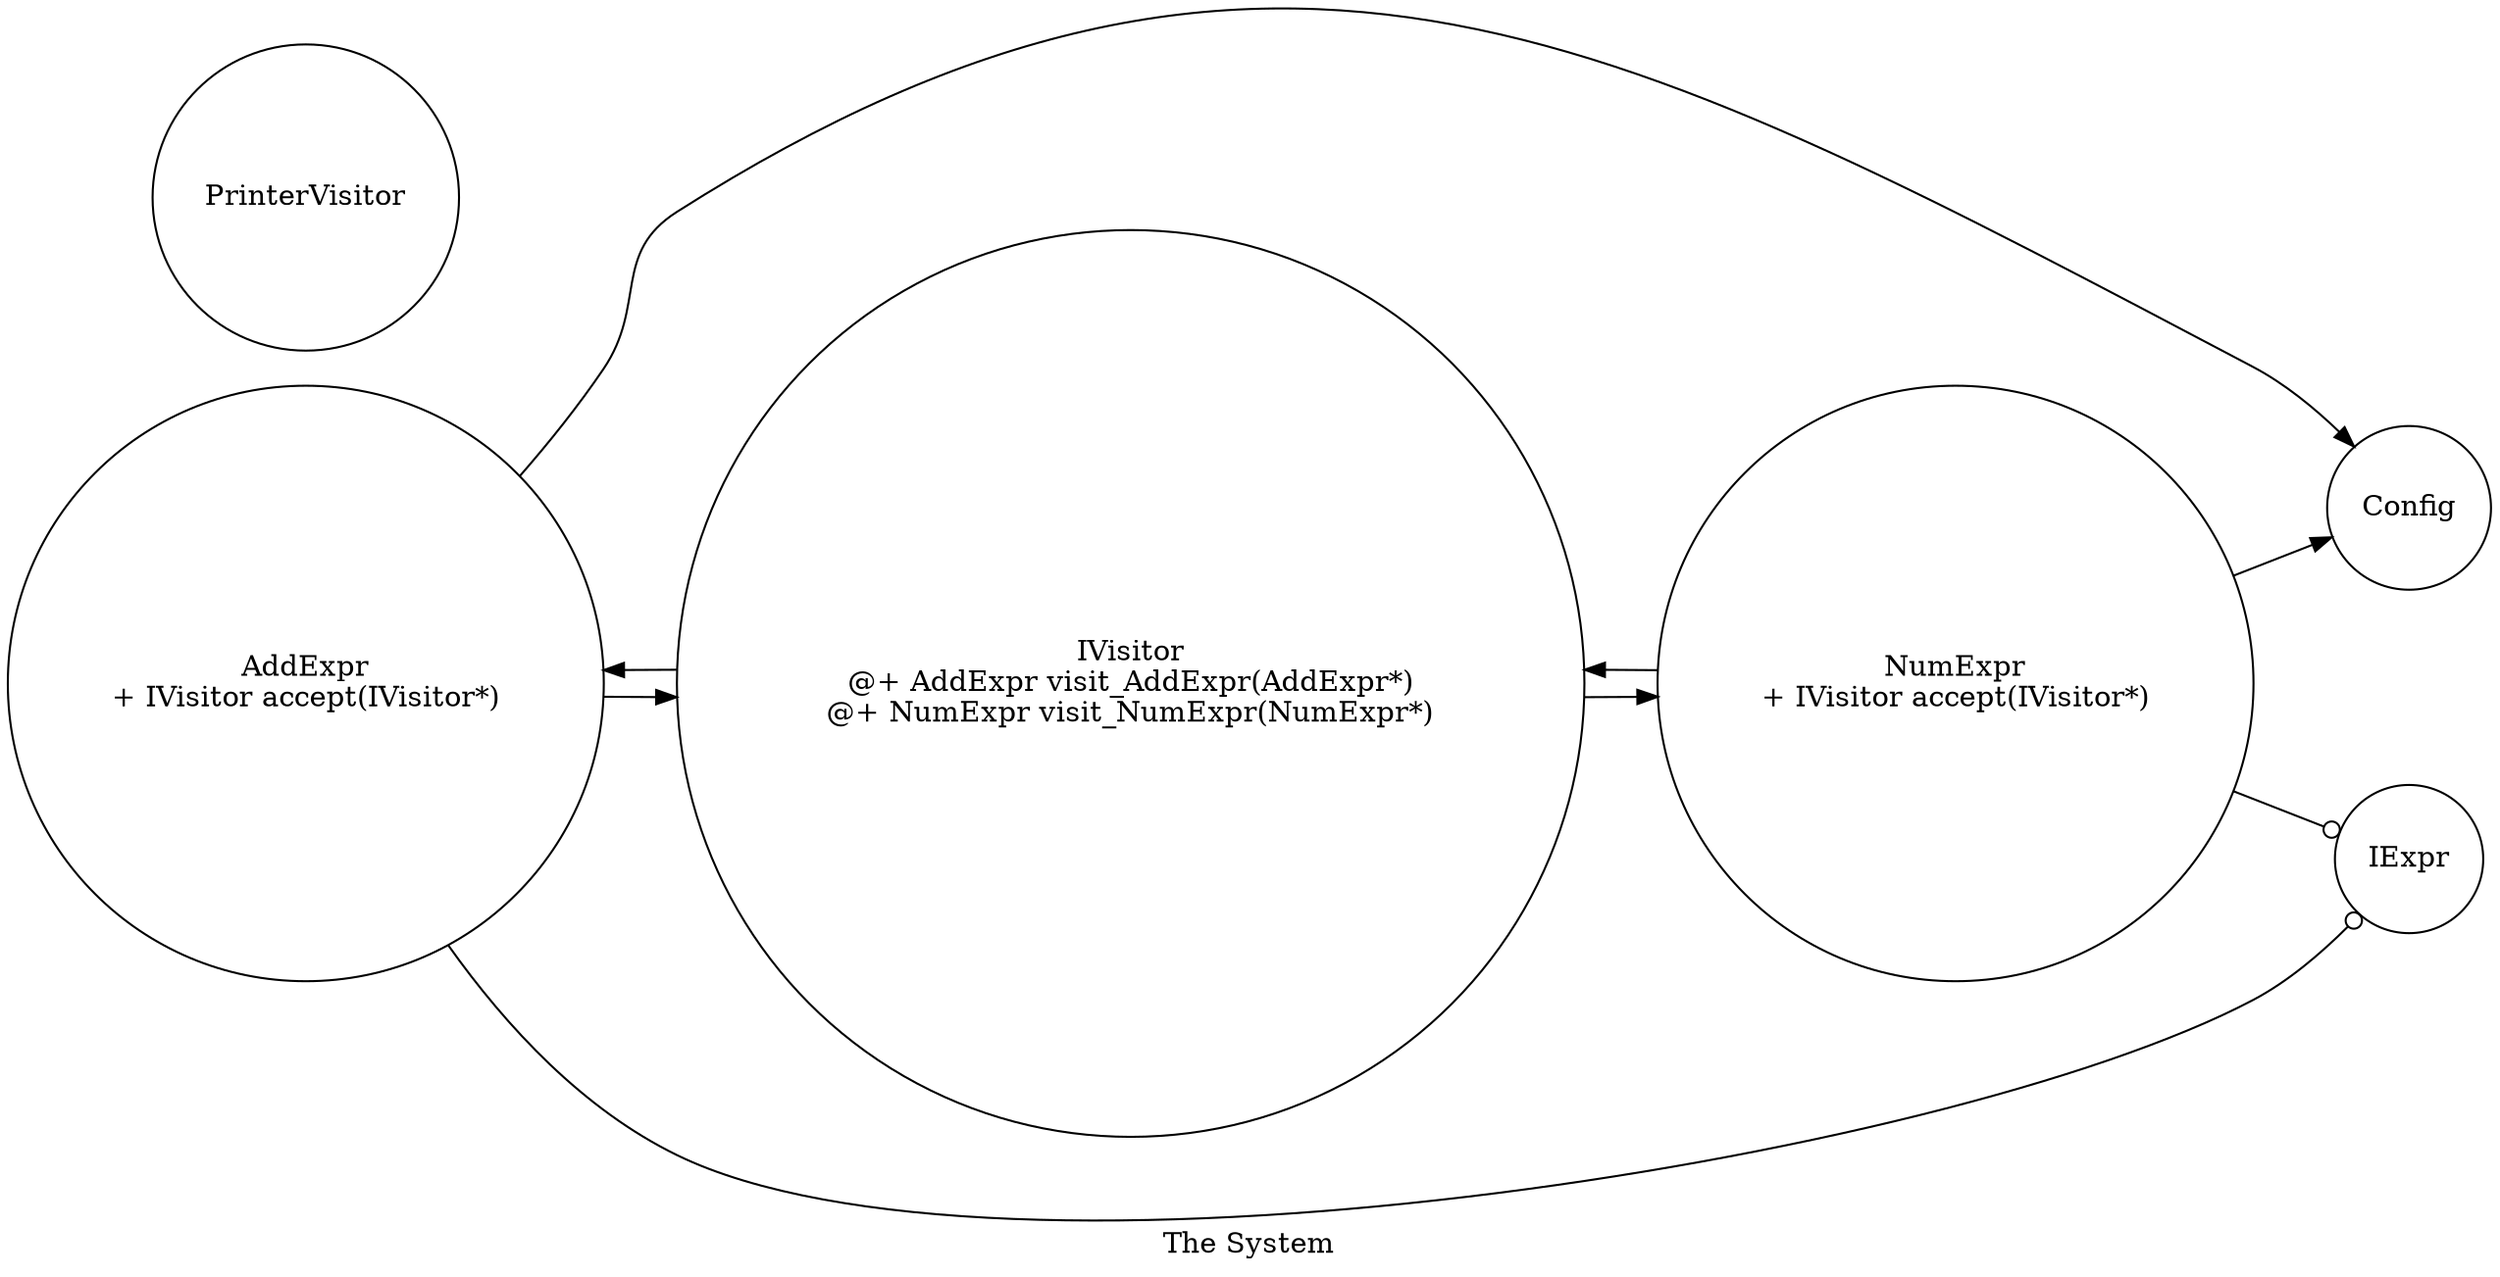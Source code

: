 digraph example {
rankdir=LR;
node [shape=circle];
AddExpr [label="AddExpr
+ IVisitor accept(IVisitor*)"];
Config [label="Config"];
IExpr [label="IExpr"];
IVisitor [label="IVisitor
@+ AddExpr visit_AddExpr(AddExpr*)
@+ NumExpr visit_NumExpr(NumExpr*)"];
NumExpr [label="NumExpr
+ IVisitor accept(IVisitor*)"];
PrinterVisitor [label="PrinterVisitor"];

AddExpr -> IExpr[arrowhead=odot];
AddExpr -> Config[arrowhead=normal];
AddExpr -> IVisitor[arrowhead=normal];
IVisitor -> AddExpr[arrowhead=normal];
IVisitor -> NumExpr[arrowhead=normal];
NumExpr -> IExpr[arrowhead=odot];
NumExpr -> Config[arrowhead=normal];
NumExpr -> IVisitor[arrowhead=normal];
label="The System"
style=filled
fillcolor=yellow
}
